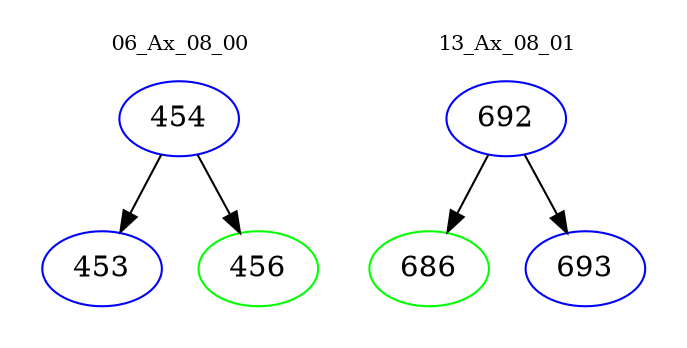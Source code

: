 digraph{
subgraph cluster_0 {
color = white
label = "06_Ax_08_00";
fontsize=10;
T0_454 [label="454", color="blue"]
T0_454 -> T0_453 [color="black"]
T0_453 [label="453", color="blue"]
T0_454 -> T0_456 [color="black"]
T0_456 [label="456", color="green"]
}
subgraph cluster_1 {
color = white
label = "13_Ax_08_01";
fontsize=10;
T1_692 [label="692", color="blue"]
T1_692 -> T1_686 [color="black"]
T1_686 [label="686", color="green"]
T1_692 -> T1_693 [color="black"]
T1_693 [label="693", color="blue"]
}
}
